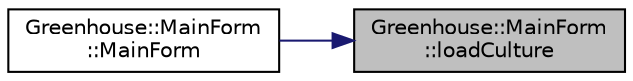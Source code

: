 digraph "Greenhouse::MainForm::loadCulture"
{
 // LATEX_PDF_SIZE
  edge [fontname="Helvetica",fontsize="10",labelfontname="Helvetica",labelfontsize="10"];
  node [fontname="Helvetica",fontsize="10",shape=record];
  rankdir="RL";
  Node1 [label="Greenhouse::MainForm\l::loadCulture",height=0.2,width=0.4,color="black", fillcolor="grey75", style="filled", fontcolor="black",tooltip="Загрузка из файла списка культур в comboBox и их характеристик в список сultures"];
  Node1 -> Node2 [dir="back",color="midnightblue",fontsize="10",style="solid",fontname="Helvetica"];
  Node2 [label="Greenhouse::MainForm\l::MainForm",height=0.2,width=0.4,color="black", fillcolor="white", style="filled",URL="$class_greenhouse_1_1_main_form.html#a5502e54703f86e37f266a9dbd2950bb6",tooltip=" "];
}
